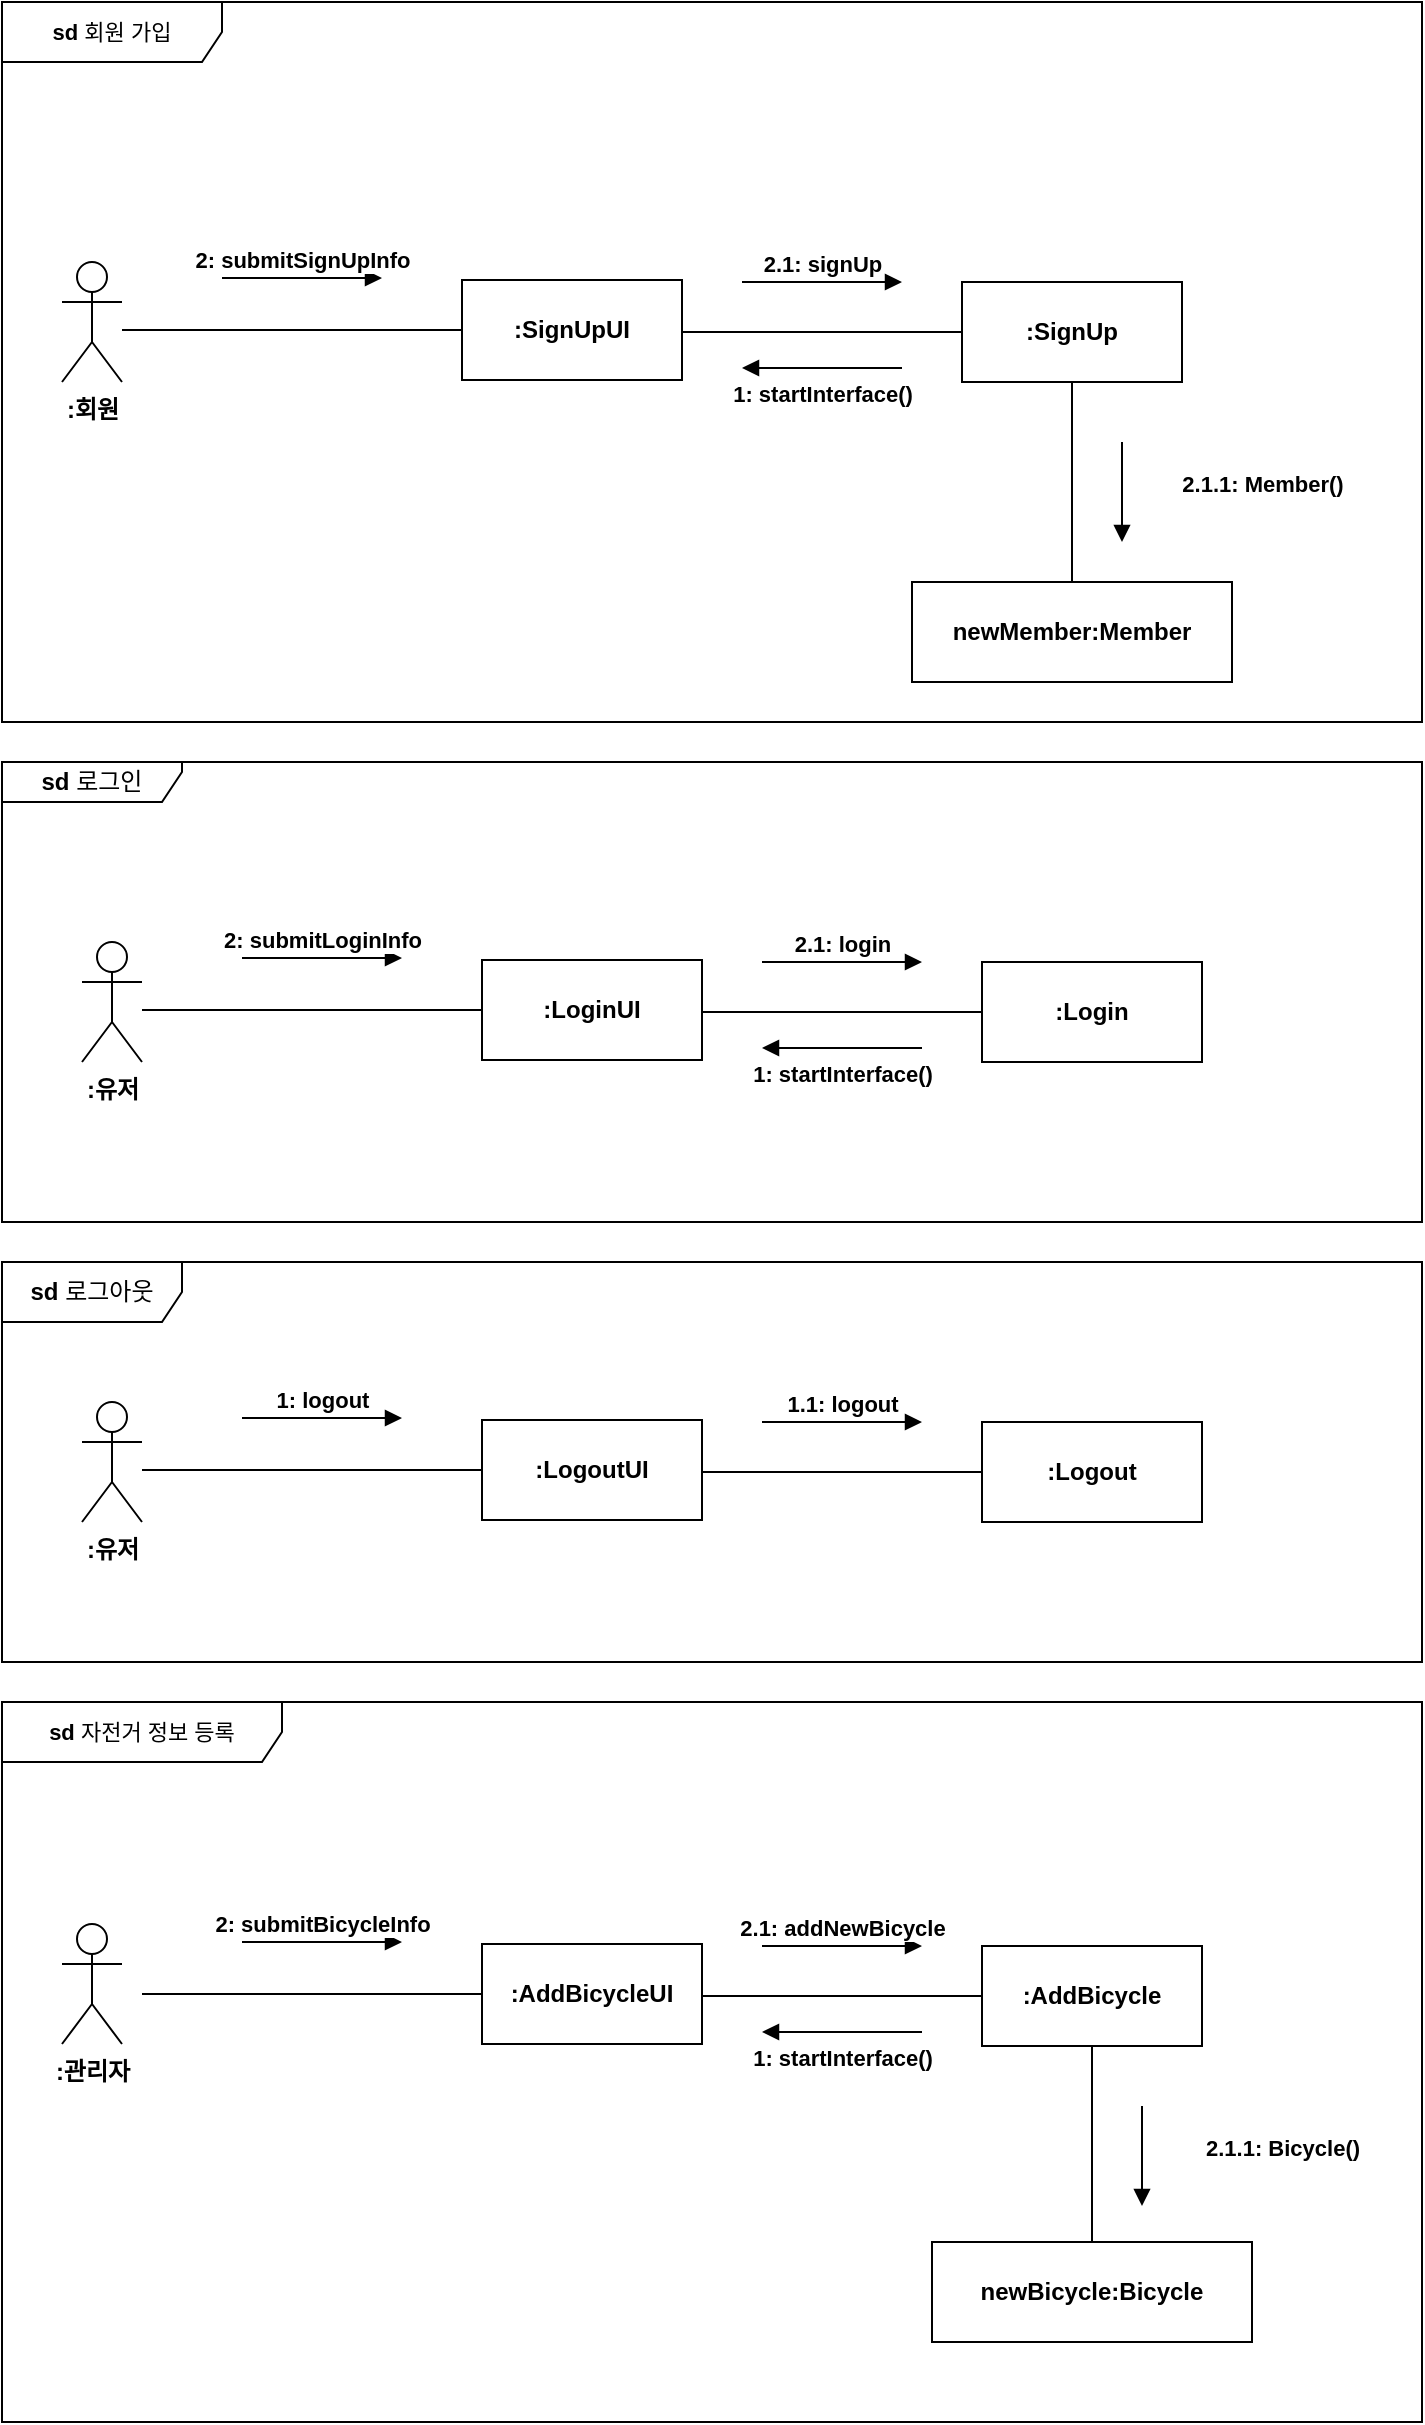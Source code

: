 <mxfile version="27.0.3">
  <diagram name="페이지-1" id="acbt0nLhAi-fUhKICGcB">
    <mxGraphModel dx="1162" dy="511" grid="1" gridSize="10" guides="1" tooltips="1" connect="1" arrows="1" fold="1" page="1" pageScale="1" pageWidth="827" pageHeight="1169" math="0" shadow="0">
      <root>
        <mxCell id="0" />
        <mxCell id="1" parent="0" />
        <mxCell id="moP1IjQAJDg3BQziUJU6-2" value="&lt;font style=&quot;font-size: 11px;&quot;&gt;&lt;b&gt;sd &lt;/b&gt;&lt;font style=&quot;&quot;&gt;회원 가입&lt;/font&gt;&lt;/font&gt;" style="shape=umlFrame;whiteSpace=wrap;html=1;pointerEvents=0;width=110;height=30;" parent="1" vertex="1">
          <mxGeometry x="10" y="30" width="710" height="360" as="geometry" />
        </mxCell>
        <mxCell id="moP1IjQAJDg3BQziUJU6-4" value="&lt;b&gt;:SignUp&lt;/b&gt;" style="html=1;whiteSpace=wrap;" parent="1" vertex="1">
          <mxGeometry x="490" y="170" width="110" height="50" as="geometry" />
        </mxCell>
        <mxCell id="moP1IjQAJDg3BQziUJU6-5" value="&lt;b&gt;:SignUpUI&lt;/b&gt;" style="html=1;whiteSpace=wrap;" parent="1" vertex="1">
          <mxGeometry x="240" y="169" width="110" height="50" as="geometry" />
        </mxCell>
        <mxCell id="moP1IjQAJDg3BQziUJU6-6" value="&lt;b&gt;:회원&lt;/b&gt;" style="shape=umlActor;verticalLabelPosition=bottom;verticalAlign=top;html=1;" parent="1" vertex="1">
          <mxGeometry x="40" y="160" width="30" height="60" as="geometry" />
        </mxCell>
        <mxCell id="moP1IjQAJDg3BQziUJU6-9" value="" style="line;strokeWidth=1;fillColor=none;align=left;verticalAlign=middle;spacingTop=-1;spacingLeft=3;spacingRight=3;rotatable=0;labelPosition=right;points=[];portConstraint=eastwest;strokeColor=inherit;" parent="1" vertex="1">
          <mxGeometry x="70" y="190" width="170" height="8" as="geometry" />
        </mxCell>
        <mxCell id="moP1IjQAJDg3BQziUJU6-10" value="" style="line;strokeWidth=1;fillColor=none;align=left;verticalAlign=middle;spacingTop=-1;spacingLeft=3;spacingRight=3;rotatable=0;labelPosition=right;points=[];portConstraint=eastwest;strokeColor=inherit;" parent="1" vertex="1">
          <mxGeometry x="350" y="191" width="140" height="8" as="geometry" />
        </mxCell>
        <mxCell id="moP1IjQAJDg3BQziUJU6-13" value="&lt;b&gt;1: startInterface()&lt;/b&gt;" style="html=1;verticalAlign=bottom;endArrow=block;curved=0;rounded=0;" parent="1" edge="1">
          <mxGeometry y="22" width="80" relative="1" as="geometry">
            <mxPoint x="460" y="213" as="sourcePoint" />
            <mxPoint x="380" y="213" as="targetPoint" />
            <mxPoint as="offset" />
          </mxGeometry>
        </mxCell>
        <mxCell id="moP1IjQAJDg3BQziUJU6-14" value="&lt;b&gt;2: submitSignUpInfo&lt;/b&gt;" style="html=1;verticalAlign=bottom;endArrow=block;curved=0;rounded=0;" parent="1" edge="1">
          <mxGeometry width="80" relative="1" as="geometry">
            <mxPoint x="120" y="168" as="sourcePoint" />
            <mxPoint x="200" y="168" as="targetPoint" />
          </mxGeometry>
        </mxCell>
        <mxCell id="moP1IjQAJDg3BQziUJU6-16" value="&lt;b&gt;2.1: signUp&lt;/b&gt;" style="html=1;verticalAlign=bottom;endArrow=block;curved=0;rounded=0;" parent="1" edge="1">
          <mxGeometry width="80" relative="1" as="geometry">
            <mxPoint x="380" y="170" as="sourcePoint" />
            <mxPoint x="460" y="170" as="targetPoint" />
          </mxGeometry>
        </mxCell>
        <mxCell id="moP1IjQAJDg3BQziUJU6-17" value="&lt;b&gt;newMember:Member&lt;/b&gt;" style="html=1;whiteSpace=wrap;" parent="1" vertex="1">
          <mxGeometry x="465" y="320" width="160" height="50" as="geometry" />
        </mxCell>
        <mxCell id="moP1IjQAJDg3BQziUJU6-27" value="" style="endArrow=none;html=1;rounded=0;exitX=0.5;exitY=0;exitDx=0;exitDy=0;" parent="1" source="moP1IjQAJDg3BQziUJU6-17" edge="1">
          <mxGeometry width="50" height="50" relative="1" as="geometry">
            <mxPoint x="500" y="270" as="sourcePoint" />
            <mxPoint x="545" y="220" as="targetPoint" />
          </mxGeometry>
        </mxCell>
        <mxCell id="moP1IjQAJDg3BQziUJU6-28" value="&lt;b&gt;2.1.1: Member()&lt;/b&gt;" style="html=1;verticalAlign=bottom;endArrow=block;curved=0;rounded=0;" parent="1" edge="1">
          <mxGeometry x="0.2" y="70" width="80" relative="1" as="geometry">
            <mxPoint x="570" y="250" as="sourcePoint" />
            <mxPoint x="570" y="300" as="targetPoint" />
            <mxPoint as="offset" />
          </mxGeometry>
        </mxCell>
        <mxCell id="nvlYyYwGG8XTySucCO5U-1" value="&lt;b&gt;sd&lt;/b&gt; 로그인" style="shape=umlFrame;whiteSpace=wrap;html=1;pointerEvents=0;width=90;height=20;" vertex="1" parent="1">
          <mxGeometry x="10" y="410" width="710" height="230" as="geometry" />
        </mxCell>
        <mxCell id="nvlYyYwGG8XTySucCO5U-2" value="&lt;b&gt;:Login&lt;/b&gt;" style="html=1;whiteSpace=wrap;" vertex="1" parent="1">
          <mxGeometry x="500" y="510" width="110" height="50" as="geometry" />
        </mxCell>
        <mxCell id="nvlYyYwGG8XTySucCO5U-3" value="&lt;b&gt;:LoginUI&lt;/b&gt;" style="html=1;whiteSpace=wrap;" vertex="1" parent="1">
          <mxGeometry x="250" y="509" width="110" height="50" as="geometry" />
        </mxCell>
        <mxCell id="nvlYyYwGG8XTySucCO5U-4" value="&lt;b&gt;:유저&lt;/b&gt;" style="shape=umlActor;verticalLabelPosition=bottom;verticalAlign=top;html=1;" vertex="1" parent="1">
          <mxGeometry x="50" y="500" width="30" height="60" as="geometry" />
        </mxCell>
        <mxCell id="nvlYyYwGG8XTySucCO5U-5" value="" style="line;strokeWidth=1;fillColor=none;align=left;verticalAlign=middle;spacingTop=-1;spacingLeft=3;spacingRight=3;rotatable=0;labelPosition=right;points=[];portConstraint=eastwest;strokeColor=inherit;" vertex="1" parent="1">
          <mxGeometry x="80" y="530" width="170" height="8" as="geometry" />
        </mxCell>
        <mxCell id="nvlYyYwGG8XTySucCO5U-6" value="" style="line;strokeWidth=1;fillColor=none;align=left;verticalAlign=middle;spacingTop=-1;spacingLeft=3;spacingRight=3;rotatable=0;labelPosition=right;points=[];portConstraint=eastwest;strokeColor=inherit;" vertex="1" parent="1">
          <mxGeometry x="360" y="531" width="140" height="8" as="geometry" />
        </mxCell>
        <mxCell id="nvlYyYwGG8XTySucCO5U-7" value="&lt;b&gt;1: startInterface()&lt;/b&gt;" style="html=1;verticalAlign=bottom;endArrow=block;curved=0;rounded=0;" edge="1" parent="1">
          <mxGeometry y="22" width="80" relative="1" as="geometry">
            <mxPoint x="470" y="553" as="sourcePoint" />
            <mxPoint x="390" y="553" as="targetPoint" />
            <mxPoint as="offset" />
          </mxGeometry>
        </mxCell>
        <mxCell id="nvlYyYwGG8XTySucCO5U-8" value="&lt;b&gt;2: submitLoginInfo&lt;/b&gt;" style="html=1;verticalAlign=bottom;endArrow=block;curved=0;rounded=0;" edge="1" parent="1">
          <mxGeometry width="80" relative="1" as="geometry">
            <mxPoint x="130" y="508" as="sourcePoint" />
            <mxPoint x="210" y="508" as="targetPoint" />
          </mxGeometry>
        </mxCell>
        <mxCell id="nvlYyYwGG8XTySucCO5U-9" value="&lt;b&gt;2.1: login&lt;/b&gt;" style="html=1;verticalAlign=bottom;endArrow=block;curved=0;rounded=0;" edge="1" parent="1">
          <mxGeometry width="80" relative="1" as="geometry">
            <mxPoint x="390" y="510" as="sourcePoint" />
            <mxPoint x="470" y="510" as="targetPoint" />
          </mxGeometry>
        </mxCell>
        <mxCell id="nvlYyYwGG8XTySucCO5U-17" value="&lt;b&gt;:Logout&lt;/b&gt;" style="html=1;whiteSpace=wrap;" vertex="1" parent="1">
          <mxGeometry x="500" y="740" width="110" height="50" as="geometry" />
        </mxCell>
        <mxCell id="nvlYyYwGG8XTySucCO5U-18" value="&lt;b&gt;:LogoutUI&lt;/b&gt;" style="html=1;whiteSpace=wrap;" vertex="1" parent="1">
          <mxGeometry x="250" y="739" width="110" height="50" as="geometry" />
        </mxCell>
        <mxCell id="nvlYyYwGG8XTySucCO5U-19" value="&lt;b&gt;:유저&lt;/b&gt;" style="shape=umlActor;verticalLabelPosition=bottom;verticalAlign=top;html=1;" vertex="1" parent="1">
          <mxGeometry x="50" y="730" width="30" height="60" as="geometry" />
        </mxCell>
        <mxCell id="nvlYyYwGG8XTySucCO5U-20" value="" style="line;strokeWidth=1;fillColor=none;align=left;verticalAlign=middle;spacingTop=-1;spacingLeft=3;spacingRight=3;rotatable=0;labelPosition=right;points=[];portConstraint=eastwest;strokeColor=inherit;" vertex="1" parent="1">
          <mxGeometry x="80" y="760" width="170" height="8" as="geometry" />
        </mxCell>
        <mxCell id="nvlYyYwGG8XTySucCO5U-21" value="" style="line;strokeWidth=1;fillColor=none;align=left;verticalAlign=middle;spacingTop=-1;spacingLeft=3;spacingRight=3;rotatable=0;labelPosition=right;points=[];portConstraint=eastwest;strokeColor=inherit;" vertex="1" parent="1">
          <mxGeometry x="360" y="761" width="140" height="8" as="geometry" />
        </mxCell>
        <mxCell id="nvlYyYwGG8XTySucCO5U-23" value="&lt;b&gt;1: logout&lt;/b&gt;" style="html=1;verticalAlign=bottom;endArrow=block;curved=0;rounded=0;" edge="1" parent="1">
          <mxGeometry width="80" relative="1" as="geometry">
            <mxPoint x="130" y="738" as="sourcePoint" />
            <mxPoint x="210" y="738" as="targetPoint" />
          </mxGeometry>
        </mxCell>
        <mxCell id="nvlYyYwGG8XTySucCO5U-24" value="&lt;b&gt;1.1: logout&lt;/b&gt;" style="html=1;verticalAlign=bottom;endArrow=block;curved=0;rounded=0;" edge="1" parent="1">
          <mxGeometry width="80" relative="1" as="geometry">
            <mxPoint x="390" y="740" as="sourcePoint" />
            <mxPoint x="470" y="740" as="targetPoint" />
          </mxGeometry>
        </mxCell>
        <mxCell id="nvlYyYwGG8XTySucCO5U-25" value="&lt;b&gt;sd &lt;/b&gt;로그아웃" style="shape=umlFrame;whiteSpace=wrap;html=1;pointerEvents=0;width=90;height=30;" vertex="1" parent="1">
          <mxGeometry x="10" y="660" width="710" height="200" as="geometry" />
        </mxCell>
        <mxCell id="nvlYyYwGG8XTySucCO5U-26" value="&lt;font style=&quot;font-size: 11px;&quot;&gt;&lt;b&gt;sd &lt;/b&gt;&lt;font style=&quot;&quot;&gt;자전거 정보 등록&lt;/font&gt;&lt;/font&gt;" style="shape=umlFrame;whiteSpace=wrap;html=1;pointerEvents=0;width=140;height=30;" vertex="1" parent="1">
          <mxGeometry x="10" y="880" width="710" height="360" as="geometry" />
        </mxCell>
        <mxCell id="nvlYyYwGG8XTySucCO5U-27" value="&lt;b&gt;:AddBicycle&lt;/b&gt;" style="html=1;whiteSpace=wrap;" vertex="1" parent="1">
          <mxGeometry x="500" y="1002" width="110" height="50" as="geometry" />
        </mxCell>
        <mxCell id="nvlYyYwGG8XTySucCO5U-28" value="&lt;b&gt;:AddBicycleUI&lt;/b&gt;" style="html=1;whiteSpace=wrap;" vertex="1" parent="1">
          <mxGeometry x="250" y="1001" width="110" height="50" as="geometry" />
        </mxCell>
        <mxCell id="nvlYyYwGG8XTySucCO5U-29" value="" style="line;strokeWidth=1;fillColor=none;align=left;verticalAlign=middle;spacingTop=-1;spacingLeft=3;spacingRight=3;rotatable=0;labelPosition=right;points=[];portConstraint=eastwest;strokeColor=inherit;" vertex="1" parent="1">
          <mxGeometry x="80" y="1022" width="170" height="8" as="geometry" />
        </mxCell>
        <mxCell id="nvlYyYwGG8XTySucCO5U-30" value="" style="line;strokeWidth=1;fillColor=none;align=left;verticalAlign=middle;spacingTop=-1;spacingLeft=3;spacingRight=3;rotatable=0;labelPosition=right;points=[];portConstraint=eastwest;strokeColor=inherit;" vertex="1" parent="1">
          <mxGeometry x="360" y="1023" width="140" height="8" as="geometry" />
        </mxCell>
        <mxCell id="nvlYyYwGG8XTySucCO5U-31" value="&lt;b&gt;1: startInterface()&lt;/b&gt;" style="html=1;verticalAlign=bottom;endArrow=block;curved=0;rounded=0;" edge="1" parent="1">
          <mxGeometry y="22" width="80" relative="1" as="geometry">
            <mxPoint x="470" y="1045" as="sourcePoint" />
            <mxPoint x="390" y="1045" as="targetPoint" />
            <mxPoint as="offset" />
          </mxGeometry>
        </mxCell>
        <mxCell id="nvlYyYwGG8XTySucCO5U-32" value="&lt;b&gt;2: submitBicycleInfo&lt;/b&gt;" style="html=1;verticalAlign=bottom;endArrow=block;curved=0;rounded=0;" edge="1" parent="1">
          <mxGeometry width="80" relative="1" as="geometry">
            <mxPoint x="130" y="1000" as="sourcePoint" />
            <mxPoint x="210" y="1000" as="targetPoint" />
          </mxGeometry>
        </mxCell>
        <mxCell id="nvlYyYwGG8XTySucCO5U-33" value="&lt;b&gt;2.1: addNewBicycle&lt;/b&gt;" style="html=1;verticalAlign=bottom;endArrow=block;curved=0;rounded=0;" edge="1" parent="1">
          <mxGeometry width="80" relative="1" as="geometry">
            <mxPoint x="390" y="1002" as="sourcePoint" />
            <mxPoint x="470" y="1002" as="targetPoint" />
          </mxGeometry>
        </mxCell>
        <mxCell id="nvlYyYwGG8XTySucCO5U-34" value="" style="endArrow=none;html=1;rounded=0;exitX=0.5;exitY=0;exitDx=0;exitDy=0;" edge="1" parent="1">
          <mxGeometry width="50" height="50" relative="1" as="geometry">
            <mxPoint x="555" y="1152" as="sourcePoint" />
            <mxPoint x="555" y="1052" as="targetPoint" />
          </mxGeometry>
        </mxCell>
        <mxCell id="nvlYyYwGG8XTySucCO5U-35" value="&lt;b&gt;2.1.1: Bicycle()&lt;/b&gt;" style="html=1;verticalAlign=bottom;endArrow=block;curved=0;rounded=0;" edge="1" parent="1">
          <mxGeometry x="0.2" y="70" width="80" relative="1" as="geometry">
            <mxPoint x="580" y="1082" as="sourcePoint" />
            <mxPoint x="580" y="1132" as="targetPoint" />
            <mxPoint as="offset" />
          </mxGeometry>
        </mxCell>
        <mxCell id="nvlYyYwGG8XTySucCO5U-36" value="&lt;b&gt;:관리자&lt;/b&gt;" style="shape=umlActor;verticalLabelPosition=bottom;verticalAlign=top;html=1;" vertex="1" parent="1">
          <mxGeometry x="40" y="991" width="30" height="60" as="geometry" />
        </mxCell>
        <mxCell id="nvlYyYwGG8XTySucCO5U-37" value="&lt;b&gt;newBicycle:Bicycle&lt;/b&gt;" style="html=1;whiteSpace=wrap;" vertex="1" parent="1">
          <mxGeometry x="475" y="1150" width="160" height="50" as="geometry" />
        </mxCell>
      </root>
    </mxGraphModel>
  </diagram>
</mxfile>
